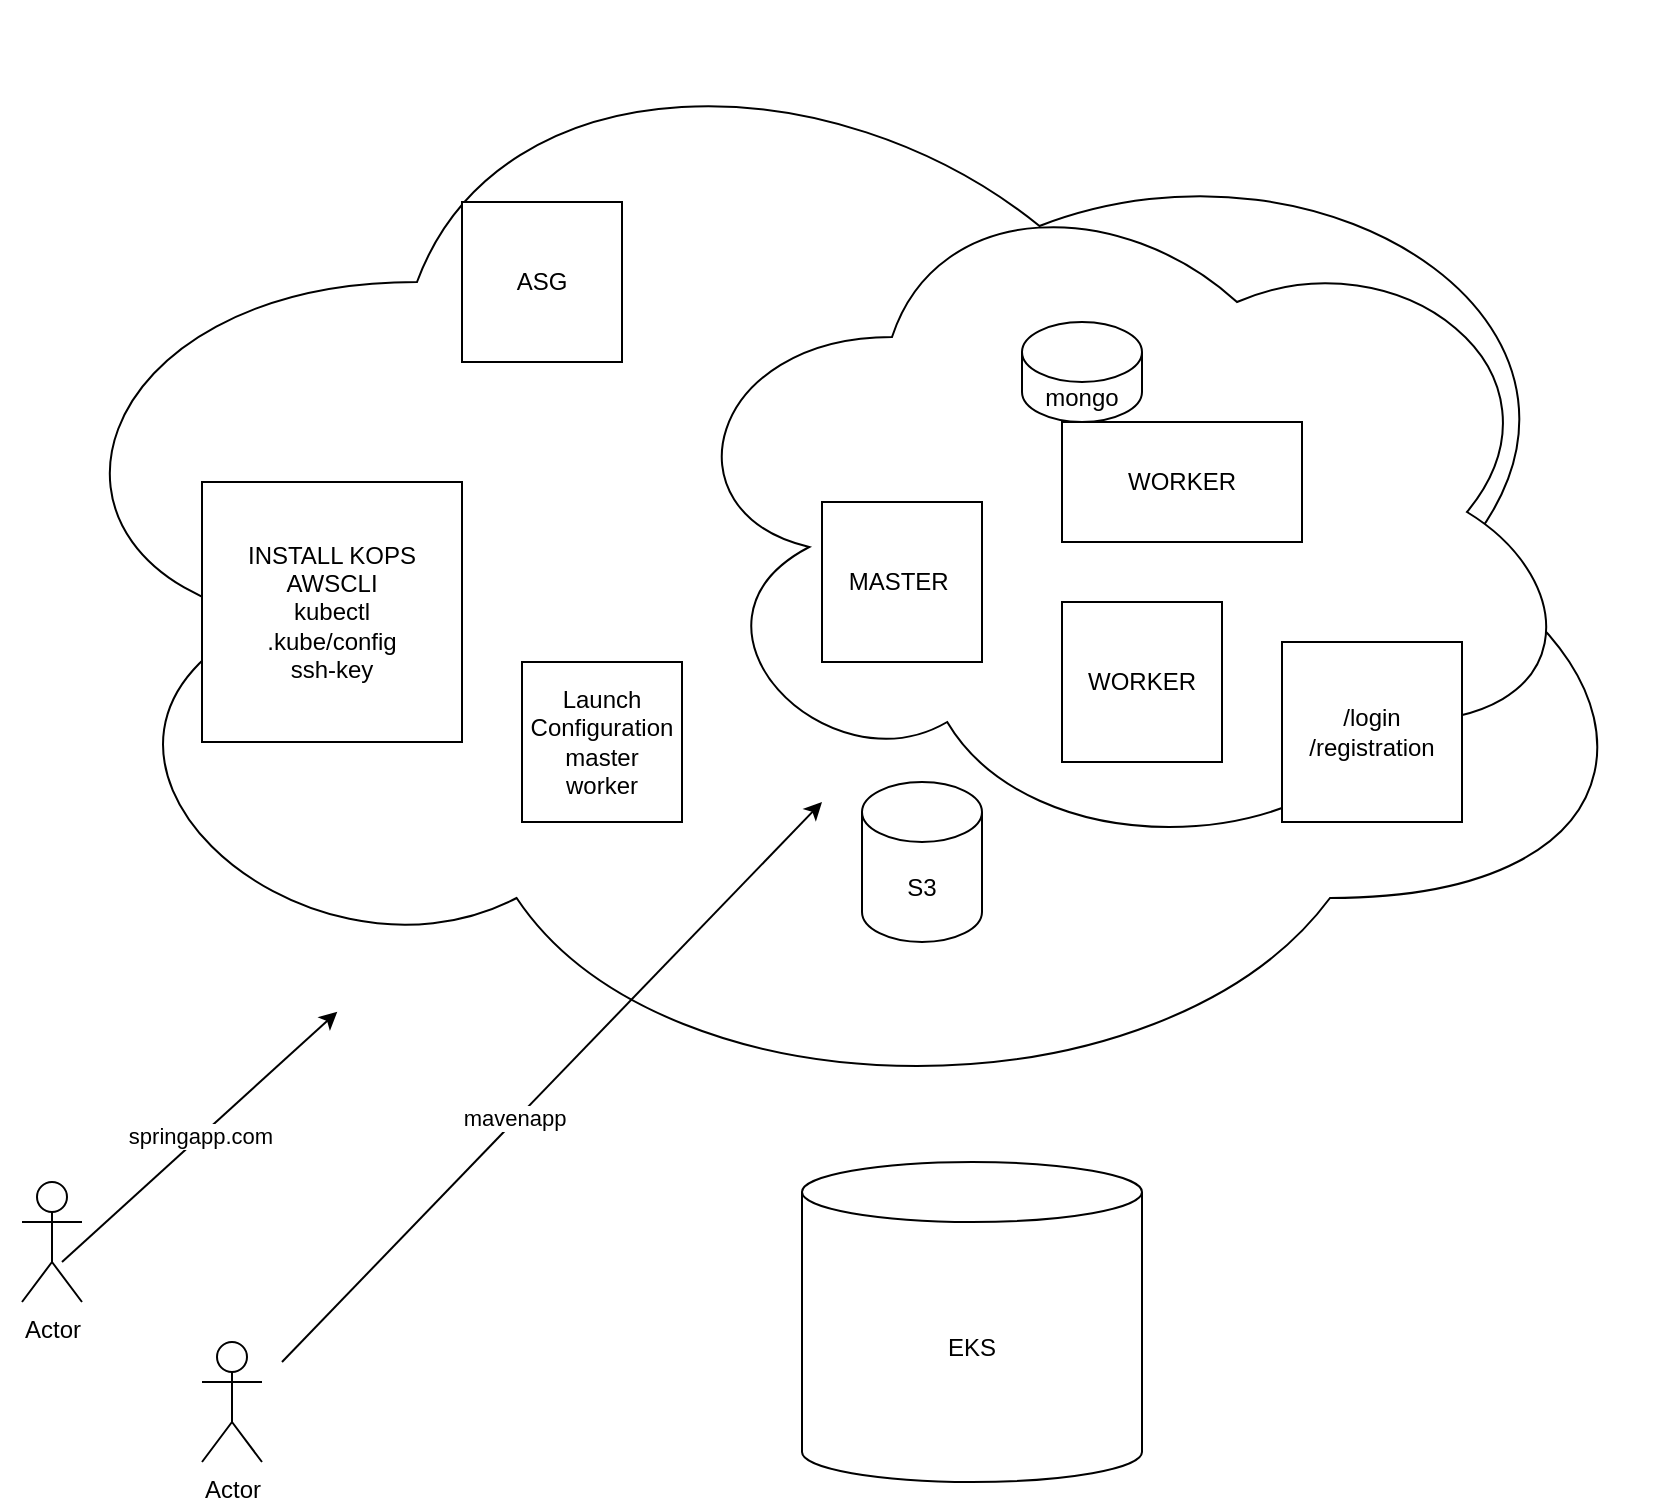 <mxfile version="13.10.4" type="github" pages="8">
  <diagram id="G0b43TNHrudwk34S1h_d" name="Page-1">
    <mxGraphModel dx="2142" dy="966" grid="1" gridSize="10" guides="1" tooltips="1" connect="1" arrows="1" fold="1" page="1" pageScale="1" pageWidth="850" pageHeight="1100" math="0" shadow="0">
      <root>
        <mxCell id="0" />
        <mxCell id="1" parent="0" />
        <mxCell id="XtIQ3_ar5iQPv5mUtwHv-1" value="" style="ellipse;shape=cloud;whiteSpace=wrap;html=1;" parent="1" vertex="1">
          <mxGeometry x="40" y="120" width="830" height="560" as="geometry" />
        </mxCell>
        <mxCell id="XtIQ3_ar5iQPv5mUtwHv-2" value="" style="ellipse;shape=cloud;whiteSpace=wrap;html=1;" parent="1" vertex="1">
          <mxGeometry x="370" y="200" width="460" height="350" as="geometry" />
        </mxCell>
        <mxCell id="XtIQ3_ar5iQPv5mUtwHv-3" value="MASTER&amp;nbsp;" style="whiteSpace=wrap;html=1;aspect=fixed;" parent="1" vertex="1">
          <mxGeometry x="450" y="370" width="80" height="80" as="geometry" />
        </mxCell>
        <mxCell id="XtIQ3_ar5iQPv5mUtwHv-5" value="WORKER" style="whiteSpace=wrap;html=1;aspect=fixed;" parent="1" vertex="1">
          <mxGeometry x="570" y="420" width="80" height="80" as="geometry" />
        </mxCell>
        <mxCell id="XtIQ3_ar5iQPv5mUtwHv-6" value="S3" style="shape=cylinder3;whiteSpace=wrap;html=1;boundedLbl=1;backgroundOutline=1;size=15;" parent="1" vertex="1">
          <mxGeometry x="470" y="510" width="60" height="80" as="geometry" />
        </mxCell>
        <mxCell id="XtIQ3_ar5iQPv5mUtwHv-7" value="INSTALL KOPS&lt;br&gt;AWSCLI&lt;br&gt;kubectl&lt;br&gt;.kube/config&lt;br&gt;ssh-key" style="whiteSpace=wrap;html=1;aspect=fixed;" parent="1" vertex="1">
          <mxGeometry x="140" y="360" width="130" height="130" as="geometry" />
        </mxCell>
        <mxCell id="XtIQ3_ar5iQPv5mUtwHv-8" value="ASG" style="whiteSpace=wrap;html=1;aspect=fixed;" parent="1" vertex="1">
          <mxGeometry x="270" y="220" width="80" height="80" as="geometry" />
        </mxCell>
        <mxCell id="XtIQ3_ar5iQPv5mUtwHv-9" value="Launch Configuration&lt;br&gt;master&lt;br&gt;worker" style="whiteSpace=wrap;html=1;aspect=fixed;" parent="1" vertex="1">
          <mxGeometry x="300" y="450" width="80" height="80" as="geometry" />
        </mxCell>
        <mxCell id="XtIQ3_ar5iQPv5mUtwHv-10" value="Actor" style="shape=umlActor;verticalLabelPosition=bottom;verticalAlign=top;html=1;outlineConnect=0;" parent="1" vertex="1">
          <mxGeometry x="50" y="710" width="30" height="60" as="geometry" />
        </mxCell>
        <mxCell id="XtIQ3_ar5iQPv5mUtwHv-13" value="springapp.com" style="endArrow=classic;html=1;" parent="1" target="XtIQ3_ar5iQPv5mUtwHv-1" edge="1">
          <mxGeometry width="50" height="50" relative="1" as="geometry">
            <mxPoint x="70" y="750" as="sourcePoint" />
            <mxPoint x="120" y="700" as="targetPoint" />
          </mxGeometry>
        </mxCell>
        <mxCell id="XtIQ3_ar5iQPv5mUtwHv-14" value="EKS" style="shape=cylinder3;whiteSpace=wrap;html=1;boundedLbl=1;backgroundOutline=1;size=15;" parent="1" vertex="1">
          <mxGeometry x="440" y="700" width="170" height="160" as="geometry" />
        </mxCell>
        <mxCell id="XtIQ3_ar5iQPv5mUtwHv-15" value="/login&lt;br&gt;/registration&lt;br&gt;" style="whiteSpace=wrap;html=1;aspect=fixed;" parent="1" vertex="1">
          <mxGeometry x="680" y="440" width="90" height="90" as="geometry" />
        </mxCell>
        <mxCell id="XtIQ3_ar5iQPv5mUtwHv-16" value="" style="endArrow=classic;html=1;" parent="1" edge="1">
          <mxGeometry width="50" height="50" relative="1" as="geometry">
            <mxPoint x="180" y="800" as="sourcePoint" />
            <mxPoint x="450" y="520" as="targetPoint" />
          </mxGeometry>
        </mxCell>
        <mxCell id="XtIQ3_ar5iQPv5mUtwHv-17" value="mavenapp" style="edgeLabel;html=1;align=center;verticalAlign=middle;resizable=0;points=[];" parent="XtIQ3_ar5iQPv5mUtwHv-16" vertex="1" connectable="0">
          <mxGeometry x="-0.134" y="1" relative="1" as="geometry">
            <mxPoint as="offset" />
          </mxGeometry>
        </mxCell>
        <mxCell id="XtIQ3_ar5iQPv5mUtwHv-18" value="Actor" style="shape=umlActor;verticalLabelPosition=bottom;verticalAlign=top;html=1;outlineConnect=0;" parent="1" vertex="1">
          <mxGeometry x="140" y="790" width="30" height="60" as="geometry" />
        </mxCell>
        <mxCell id="XtIQ3_ar5iQPv5mUtwHv-19" value="&lt;span&gt;WORKER&lt;/span&gt;" style="rounded=0;whiteSpace=wrap;html=1;" parent="1" vertex="1">
          <mxGeometry x="570" y="330" width="120" height="60" as="geometry" />
        </mxCell>
        <mxCell id="XtIQ3_ar5iQPv5mUtwHv-21" value="mongo" style="shape=cylinder3;whiteSpace=wrap;html=1;boundedLbl=1;backgroundOutline=1;size=15;" parent="1" vertex="1">
          <mxGeometry x="550" y="280" width="60" height="50" as="geometry" />
        </mxCell>
      </root>
    </mxGraphModel>
  </diagram>
  <diagram id="FLfAJn9C0KTlsqEFaz_y" name="Page-2">
    <mxGraphModel dx="2272" dy="745" grid="1" gridSize="10" guides="1" tooltips="1" connect="1" arrows="1" fold="1" page="1" pageScale="1" pageWidth="850" pageHeight="1100" math="0" shadow="0">
      <root>
        <mxCell id="FPqVm43Fh0bOIhAW5Pn_-0" />
        <mxCell id="FPqVm43Fh0bOIhAW5Pn_-1" parent="FPqVm43Fh0bOIhAW5Pn_-0" />
        <mxCell id="FPqVm43Fh0bOIhAW5Pn_-2" value="Node" style="rounded=0;whiteSpace=wrap;html=1;" vertex="1" parent="FPqVm43Fh0bOIhAW5Pn_-1">
          <mxGeometry x="150" y="150" width="550" height="70" as="geometry" />
        </mxCell>
        <mxCell id="FPqVm43Fh0bOIhAW5Pn_-3" value="Node" style="rounded=0;whiteSpace=wrap;html=1;" vertex="1" parent="FPqVm43Fh0bOIhAW5Pn_-1">
          <mxGeometry x="160" y="470" width="550" height="70" as="geometry" />
        </mxCell>
        <mxCell id="FPqVm43Fh0bOIhAW5Pn_-4" value="" style="whiteSpace=wrap;html=1;aspect=fixed;" vertex="1" parent="FPqVm43Fh0bOIhAW5Pn_-1">
          <mxGeometry x="-160" y="350" width="170" height="170" as="geometry" />
        </mxCell>
        <mxCell id="FPqVm43Fh0bOIhAW5Pn_-5" value="APIServer" style="rounded=0;whiteSpace=wrap;html=1;" vertex="1" parent="FPqVm43Fh0bOIhAW5Pn_-1">
          <mxGeometry x="-160" y="290" width="170" height="60" as="geometry" />
        </mxCell>
        <mxCell id="FPqVm43Fh0bOIhAW5Pn_-6" value="&lt;h3&gt;Prometheus ServerPOD&lt;/h3&gt;" style="whiteSpace=wrap;html=1;aspect=fixed;" vertex="1" parent="FPqVm43Fh0bOIhAW5Pn_-1">
          <mxGeometry x="345" y="70" width="80" height="80" as="geometry" />
        </mxCell>
        <mxCell id="FPqVm43Fh0bOIhAW5Pn_-7" value="&lt;h3&gt;kube-State-Metrics&lt;/h3&gt;" style="whiteSpace=wrap;html=1;aspect=fixed;" vertex="1" parent="FPqVm43Fh0bOIhAW5Pn_-1">
          <mxGeometry x="150" y="70" width="80" height="80" as="geometry" />
        </mxCell>
        <mxCell id="FPqVm43Fh0bOIhAW5Pn_-9" value="&lt;h3&gt;Node Expoter&lt;/h3&gt;" style="whiteSpace=wrap;html=1;aspect=fixed;" vertex="1" parent="FPqVm43Fh0bOIhAW5Pn_-1">
          <mxGeometry x="610" y="70" width="80" height="80" as="geometry" />
        </mxCell>
        <mxCell id="FPqVm43Fh0bOIhAW5Pn_-10" value="&lt;h3&gt;Node Expoter&lt;/h3&gt;" style="whiteSpace=wrap;html=1;aspect=fixed;" vertex="1" parent="FPqVm43Fh0bOIhAW5Pn_-1">
          <mxGeometry x="630" y="390" width="80" height="80" as="geometry" />
        </mxCell>
        <mxCell id="FPqVm43Fh0bOIhAW5Pn_-12" style="edgeStyle=orthogonalEdgeStyle;rounded=0;orthogonalLoop=1;jettySize=auto;html=1;exitX=0.25;exitY=0;exitDx=0;exitDy=0;" edge="1" parent="FPqVm43Fh0bOIhAW5Pn_-1" source="FPqVm43Fh0bOIhAW5Pn_-11">
          <mxGeometry relative="1" as="geometry">
            <mxPoint x="190" y="380" as="targetPoint" />
          </mxGeometry>
        </mxCell>
        <mxCell id="FPqVm43Fh0bOIhAW5Pn_-11" value="&lt;h3&gt;alertManager email&amp;nbsp; &amp;nbsp; &amp;nbsp;slack&lt;/h3&gt;&lt;h3&gt;pagerduty&amp;nbsp;&lt;/h3&gt;" style="whiteSpace=wrap;html=1;aspect=fixed;" vertex="1" parent="FPqVm43Fh0bOIhAW5Pn_-1">
          <mxGeometry x="160" y="380" width="90" height="90" as="geometry" />
        </mxCell>
        <mxCell id="FPqVm43Fh0bOIhAW5Pn_-13" value="" style="endArrow=classic;html=1;" edge="1" parent="FPqVm43Fh0bOIhAW5Pn_-1">
          <mxGeometry width="50" height="50" relative="1" as="geometry">
            <mxPoint y="150" as="sourcePoint" />
            <mxPoint x="-30" y="280" as="targetPoint" />
            <Array as="points">
              <mxPoint x="150" y="110" />
              <mxPoint y="150" />
            </Array>
          </mxGeometry>
        </mxCell>
        <mxCell id="FPqVm43Fh0bOIhAW5Pn_-14" value="" style="endArrow=classic;html=1;entryX=0;entryY=0.25;entryDx=0;entryDy=0;" edge="1" parent="FPqVm43Fh0bOIhAW5Pn_-1" target="FPqVm43Fh0bOIhAW5Pn_-6">
          <mxGeometry width="50" height="50" relative="1" as="geometry">
            <mxPoint x="345" y="140" as="sourcePoint" />
            <mxPoint x="395" y="90" as="targetPoint" />
          </mxGeometry>
        </mxCell>
        <mxCell id="FPqVm43Fh0bOIhAW5Pn_-15" value="" style="endArrow=classic;html=1;" edge="1" parent="FPqVm43Fh0bOIhAW5Pn_-1">
          <mxGeometry width="50" height="50" relative="1" as="geometry">
            <mxPoint x="340" y="120" as="sourcePoint" />
            <mxPoint x="230" y="110" as="targetPoint" />
          </mxGeometry>
        </mxCell>
        <mxCell id="FPqVm43Fh0bOIhAW5Pn_-16" value="" style="endArrow=classic;html=1;" edge="1" parent="FPqVm43Fh0bOIhAW5Pn_-1" target="FPqVm43Fh0bOIhAW5Pn_-9">
          <mxGeometry width="50" height="50" relative="1" as="geometry">
            <mxPoint x="425" y="135" as="sourcePoint" />
            <mxPoint x="475" y="85" as="targetPoint" />
          </mxGeometry>
        </mxCell>
      </root>
    </mxGraphModel>
  </diagram>
  <diagram id="XZ7lK_zm68o-h2IP3WOm" name="Page-3">
    <mxGraphModel dx="1038" dy="531" grid="1" gridSize="10" guides="1" tooltips="1" connect="1" arrows="1" fold="1" page="1" pageScale="1" pageWidth="850" pageHeight="1100" math="0" shadow="0">
      <root>
        <mxCell id="iT_CgOK72i7UKE8__DZr-0" />
        <mxCell id="iT_CgOK72i7UKE8__DZr-1" parent="iT_CgOK72i7UKE8__DZr-0" />
        <mxCell id="iT_CgOK72i7UKE8__DZr-2" value="&lt;h1&gt;RHEL SERVER 1&lt;/h1&gt;&lt;h1&gt;&lt;span style=&quot;font-family: &amp;#34;times new roman&amp;#34;&quot;&gt;&lt;font style=&quot;font-size: 14px&quot;&gt;54.87.221.158&lt;/font&gt;&lt;/span&gt;&lt;/h1&gt;" style="whiteSpace=wrap;html=1;aspect=fixed;" vertex="1" parent="iT_CgOK72i7UKE8__DZr-1">
          <mxGeometry x="90" y="240" width="160" height="160" as="geometry" />
        </mxCell>
        <mxCell id="iT_CgOK72i7UKE8__DZr-3" value="&lt;h2&gt;RHEL 8&amp;nbsp;&lt;/h2&gt;&lt;h1&gt;&lt;span style=&quot;font-family: &amp;#34;times new roman&amp;#34;&quot;&gt;&lt;b&gt;&lt;font style=&quot;font-size: 18px&quot;&gt;IP=54.196.160.163&lt;/font&gt;&lt;/b&gt;&lt;/span&gt;&lt;/h1&gt;&lt;h2&gt;&amp;nbsp;SERVER2..&lt;/h2&gt;" style="whiteSpace=wrap;html=1;aspect=fixed;" vertex="1" parent="iT_CgOK72i7UKE8__DZr-1">
          <mxGeometry x="510" y="110" width="160" height="160" as="geometry" />
        </mxCell>
        <mxCell id="iT_CgOK72i7UKE8__DZr-4" value="" style="endArrow=classic;html=1;entryX=0;entryY=0.5;entryDx=0;entryDy=0;" edge="1" parent="iT_CgOK72i7UKE8__DZr-1" target="iT_CgOK72i7UKE8__DZr-3">
          <mxGeometry width="50" height="50" relative="1" as="geometry">
            <mxPoint x="250" y="320" as="sourcePoint" />
            <mxPoint x="300" y="270" as="targetPoint" />
          </mxGeometry>
        </mxCell>
        <mxCell id="iT_CgOK72i7UKE8__DZr-5" value="&lt;h2&gt;ssh + username + serverIP&amp;nbsp;&lt;/h2&gt;" style="text;html=1;align=center;verticalAlign=middle;resizable=0;points=[];autosize=1;" vertex="1" parent="iT_CgOK72i7UKE8__DZr-1">
          <mxGeometry x="295" y="330" width="250" height="50" as="geometry" />
        </mxCell>
        <mxCell id="iT_CgOK72i7UKE8__DZr-7" value="&lt;h2&gt;PASSWORD OR SSHKEYS (.PEM)&amp;nbsp;&amp;nbsp;&lt;/h2&gt;" style="text;html=1;align=center;verticalAlign=middle;resizable=0;points=[];autosize=1;" vertex="1" parent="iT_CgOK72i7UKE8__DZr-1">
          <mxGeometry x="265" y="370" width="310" height="50" as="geometry" />
        </mxCell>
        <mxCell id="iT_CgOK72i7UKE8__DZr-8" value="&lt;h2&gt;ssh&amp;nbsp; Simon@IP&amp;nbsp;&lt;/h2&gt;" style="text;html=1;align=center;verticalAlign=middle;resizable=0;points=[];autosize=1;" vertex="1" parent="iT_CgOK72i7UKE8__DZr-1">
          <mxGeometry x="340" y="420" width="150" height="50" as="geometry" />
        </mxCell>
        <mxCell id="iT_CgOK72i7UKE8__DZr-9" value="&lt;h2&gt;ssh&amp;nbsp; ec2-user@54.196.160.163&lt;/h2&gt;&lt;span style=&quot;font-family: &amp;#34;times new roman&amp;#34; ; font-size: 10px&quot;&gt;54.196.160.163&lt;/span&gt;&lt;h2&gt;&amp;nbsp;&lt;/h2&gt;" style="text;html=1;align=center;verticalAlign=middle;resizable=0;points=[];autosize=1;" vertex="1" parent="iT_CgOK72i7UKE8__DZr-1">
          <mxGeometry x="270" y="460" width="270" height="110" as="geometry" />
        </mxCell>
        <mxCell id="iT_CgOK72i7UKE8__DZr-10" value="" style="endArrow=classic;html=1;" edge="1" parent="iT_CgOK72i7UKE8__DZr-1">
          <mxGeometry width="50" height="50" relative="1" as="geometry">
            <mxPoint x="400" y="520" as="sourcePoint" />
            <mxPoint x="450" y="470" as="targetPoint" />
          </mxGeometry>
        </mxCell>
        <mxCell id="iT_CgOK72i7UKE8__DZr-11" value="" style="endArrow=classic;startArrow=classic;html=1;entryX=0;entryY=0.125;entryDx=0;entryDy=0;entryPerimeter=0;" edge="1" parent="iT_CgOK72i7UKE8__DZr-1" target="iT_CgOK72i7UKE8__DZr-3">
          <mxGeometry width="50" height="50" relative="1" as="geometry">
            <mxPoint x="250" y="260" as="sourcePoint" />
            <mxPoint x="300" y="210" as="targetPoint" />
          </mxGeometry>
        </mxCell>
        <mxCell id="iT_CgOK72i7UKE8__DZr-12" value="&lt;h1&gt;scp&lt;/h1&gt;" style="edgeLabel;html=1;align=center;verticalAlign=middle;resizable=0;points=[];" vertex="1" connectable="0" parent="iT_CgOK72i7UKE8__DZr-11">
          <mxGeometry x="-0.551" y="-4" relative="1" as="geometry">
            <mxPoint y="-1" as="offset" />
          </mxGeometry>
        </mxCell>
      </root>
    </mxGraphModel>
  </diagram>
  <diagram id="DC6WTU7i8CnzOLgKxFuQ" name="Page-4">
    <mxGraphModel dx="1038" dy="531" grid="1" gridSize="10" guides="1" tooltips="1" connect="1" arrows="1" fold="1" page="1" pageScale="1" pageWidth="850" pageHeight="1100" math="0" shadow="0">
      <root>
        <mxCell id="Eew5Sz8zIGccaaO--Wnb-0" />
        <mxCell id="Eew5Sz8zIGccaaO--Wnb-1" parent="Eew5Sz8zIGccaaO--Wnb-0" />
        <mxCell id="Eew5Sz8zIGccaaO--Wnb-2" value="" style="shape=cylinder3;whiteSpace=wrap;html=1;boundedLbl=1;backgroundOutline=1;size=15;" vertex="1" parent="Eew5Sz8zIGccaaO--Wnb-1">
          <mxGeometry x="40" y="100" width="170" height="200" as="geometry" />
        </mxCell>
        <mxCell id="Eew5Sz8zIGccaaO--Wnb-3" value="" style="ellipse;shape=cloud;whiteSpace=wrap;html=1;" vertex="1" parent="Eew5Sz8zIGccaaO--Wnb-1">
          <mxGeometry x="260" y="40" width="1040" height="670" as="geometry" />
        </mxCell>
        <mxCell id="Eew5Sz8zIGccaaO--Wnb-8" style="edgeStyle=orthogonalEdgeStyle;rounded=0;orthogonalLoop=1;jettySize=auto;html=1;exitX=0.25;exitY=0.25;exitDx=0;exitDy=0;exitPerimeter=0;" edge="1" parent="Eew5Sz8zIGccaaO--Wnb-1" source="Eew5Sz8zIGccaaO--Wnb-4" target="Eew5Sz8zIGccaaO--Wnb-3">
          <mxGeometry relative="1" as="geometry" />
        </mxCell>
        <mxCell id="Eew5Sz8zIGccaaO--Wnb-5" value="" style="shape=cylinder3;whiteSpace=wrap;html=1;boundedLbl=1;backgroundOutline=1;size=15;" vertex="1" parent="Eew5Sz8zIGccaaO--Wnb-1">
          <mxGeometry x="650" y="250" width="60" height="80" as="geometry" />
        </mxCell>
        <mxCell id="Eew5Sz8zIGccaaO--Wnb-6" value="" style="shape=cylinder3;whiteSpace=wrap;html=1;boundedLbl=1;backgroundOutline=1;size=15;" vertex="1" parent="Eew5Sz8zIGccaaO--Wnb-1">
          <mxGeometry x="990" y="210" width="60" height="80" as="geometry" />
        </mxCell>
        <mxCell id="Eew5Sz8zIGccaaO--Wnb-7" value="" style="shape=cylinder3;whiteSpace=wrap;html=1;boundedLbl=1;backgroundOutline=1;size=15;" vertex="1" parent="Eew5Sz8zIGccaaO--Wnb-1">
          <mxGeometry x="450" y="220" width="60" height="80" as="geometry" />
        </mxCell>
        <mxCell id="Eew5Sz8zIGccaaO--Wnb-9" value="" style="endArrow=classic;startArrow=classic;html=1;" edge="1" parent="Eew5Sz8zIGccaaO--Wnb-1" source="Eew5Sz8zIGccaaO--Wnb-4">
          <mxGeometry width="50" height="50" relative="1" as="geometry">
            <mxPoint x="590" y="400" as="sourcePoint" />
            <mxPoint x="640" y="350" as="targetPoint" />
          </mxGeometry>
        </mxCell>
        <mxCell id="Eew5Sz8zIGccaaO--Wnb-10" value="" style="endArrow=classic;startArrow=classic;html=1;" edge="1" parent="Eew5Sz8zIGccaaO--Wnb-1" target="Eew5Sz8zIGccaaO--Wnb-4">
          <mxGeometry width="50" height="50" relative="1" as="geometry">
            <mxPoint x="590" y="390" as="sourcePoint" />
            <mxPoint x="640" y="340" as="targetPoint" />
          </mxGeometry>
        </mxCell>
        <mxCell id="Eew5Sz8zIGccaaO--Wnb-13" value="Actor" style="shape=umlActor;verticalLabelPosition=bottom;verticalAlign=top;html=1;outlineConnect=0;" vertex="1" parent="Eew5Sz8zIGccaaO--Wnb-1">
          <mxGeometry x="1220" y="580" width="30" height="60" as="geometry" />
        </mxCell>
        <mxCell id="Eew5Sz8zIGccaaO--Wnb-14" value="" style="shape=internalStorage;whiteSpace=wrap;html=1;backgroundOutline=1;" vertex="1" parent="Eew5Sz8zIGccaaO--Wnb-1">
          <mxGeometry x="860" y="410" width="80" height="80" as="geometry" />
        </mxCell>
        <mxCell id="Eew5Sz8zIGccaaO--Wnb-15" value="" style="shape=internalStorage;whiteSpace=wrap;html=1;backgroundOutline=1;" vertex="1" parent="Eew5Sz8zIGccaaO--Wnb-1">
          <mxGeometry x="840" y="250" width="80" height="80" as="geometry" />
        </mxCell>
        <mxCell id="Eew5Sz8zIGccaaO--Wnb-16" value="" style="rounded=0;whiteSpace=wrap;html=1;" vertex="1" parent="Eew5Sz8zIGccaaO--Wnb-1">
          <mxGeometry x="1010" y="310" width="120" height="60" as="geometry" />
        </mxCell>
        <mxCell id="Eew5Sz8zIGccaaO--Wnb-4" value="" style="ellipse;shape=cloud;whiteSpace=wrap;html=1;" vertex="1" parent="Eew5Sz8zIGccaaO--Wnb-1">
          <mxGeometry x="520" y="180" width="700" height="440" as="geometry" />
        </mxCell>
        <mxCell id="Eew5Sz8zIGccaaO--Wnb-17" value="" style="endArrow=classic;startArrow=classic;html=1;" edge="1" parent="Eew5Sz8zIGccaaO--Wnb-1" source="Eew5Sz8zIGccaaO--Wnb-3" target="Eew5Sz8zIGccaaO--Wnb-4">
          <mxGeometry width="50" height="50" relative="1" as="geometry">
            <mxPoint x="278.894" y="285.517" as="sourcePoint" />
            <mxPoint x="640" y="350" as="targetPoint" />
          </mxGeometry>
        </mxCell>
      </root>
    </mxGraphModel>
  </diagram>
  <diagram id="BCDf6UcZKEE5yJ2LfCu0" name="Page-5">
    <mxGraphModel dx="2272" dy="1845" grid="1" gridSize="10" guides="1" tooltips="1" connect="1" arrows="1" fold="1" page="1" pageScale="1" pageWidth="850" pageHeight="1100" math="0" shadow="0">
      <root>
        <mxCell id="mX0pUgJSCo-GgDC4KR7A-0" />
        <mxCell id="mX0pUgJSCo-GgDC4KR7A-1" parent="mX0pUgJSCo-GgDC4KR7A-0" />
        <mxCell id="mX0pUgJSCo-GgDC4KR7A-2" value="" style="ellipse;shape=cloud;whiteSpace=wrap;html=1;" vertex="1" parent="mX0pUgJSCo-GgDC4KR7A-1">
          <mxGeometry x="30" y="-10" width="760" height="520" as="geometry" />
        </mxCell>
        <mxCell id="mX0pUgJSCo-GgDC4KR7A-3" value="&lt;h1&gt;EC2&lt;/h1&gt;&lt;div&gt;&lt;b&gt;&lt;font style=&quot;font-size: 14px&quot;&gt;.ssh/authorized_keys&lt;/font&gt;&lt;/b&gt;&lt;/div&gt;&lt;div&gt;&lt;b&gt;&lt;font style=&quot;font-size: 14px&quot;&gt;&lt;br&gt;&lt;/font&gt;&lt;/b&gt;&lt;/div&gt;&lt;div&gt;&lt;b&gt;&lt;font style=&quot;font-size: 14px&quot;&gt;&lt;br&gt;&lt;/font&gt;&lt;/b&gt;&lt;/div&gt;&lt;div&gt;&lt;b&gt;&lt;font style=&quot;font-size: 14px&quot;&gt;&lt;br&gt;&lt;/font&gt;&lt;/b&gt;&lt;/div&gt;&lt;div&gt;&lt;b&gt;&lt;font style=&quot;font-size: 14px&quot;&gt;&amp;nbsp;&lt;/font&gt;&lt;/b&gt;&lt;/div&gt;" style="whiteSpace=wrap;html=1;aspect=fixed;" vertex="1" parent="mX0pUgJSCo-GgDC4KR7A-1">
          <mxGeometry x="470" y="150" width="160" height="160" as="geometry" />
        </mxCell>
        <mxCell id="mX0pUgJSCo-GgDC4KR7A-4" value="&lt;h3&gt;SG&lt;br&gt;0.0.0.0/0&lt;br&gt;10.10.10.0/16&lt;/h3&gt;&lt;h2&gt;22&lt;/h2&gt;" style="rounded=0;whiteSpace=wrap;html=1;" vertex="1" parent="mX0pUgJSCo-GgDC4KR7A-1">
          <mxGeometry x="370" y="150" width="100" height="160" as="geometry" />
        </mxCell>
        <mxCell id="mX0pUgJSCo-GgDC4KR7A-7" value="" style="edgeStyle=orthogonalEdgeStyle;rounded=0;orthogonalLoop=1;jettySize=auto;html=1;" edge="1" parent="mX0pUgJSCo-GgDC4KR7A-1" source="mX0pUgJSCo-GgDC4KR7A-5" target="mX0pUgJSCo-GgDC4KR7A-6">
          <mxGeometry relative="1" as="geometry" />
        </mxCell>
        <mxCell id="mX0pUgJSCo-GgDC4KR7A-5" value="&lt;h3&gt;&lt;font face=&quot;Comic Sans MS&quot;&gt;INBOUND&lt;/font&gt;&lt;/h3&gt;&lt;h2&gt;&lt;font face=&quot;Lucida Console&quot;&gt;OUTBOUND&lt;/font&gt;&lt;/h2&gt;" style="text;html=1;align=center;verticalAlign=middle;resizable=0;points=[];autosize=1;" vertex="1" parent="mX0pUgJSCo-GgDC4KR7A-1">
          <mxGeometry x="220" y="-30" width="110" height="80" as="geometry" />
        </mxCell>
        <mxCell id="mX0pUgJSCo-GgDC4KR7A-6" value="&lt;h3&gt;&lt;font face=&quot;Comic Sans MS&quot;&gt;INBOUND&lt;/font&gt;&lt;/h3&gt;&lt;h2&gt;&lt;font face=&quot;Lucida Console&quot;&gt;OUTBOUND&lt;/font&gt;&lt;/h2&gt;" style="text;html=1;align=center;verticalAlign=middle;resizable=0;points=[];autosize=1;" vertex="1" parent="mX0pUgJSCo-GgDC4KR7A-1">
          <mxGeometry x="410" y="-30" width="110" height="80" as="geometry" />
        </mxCell>
        <mxCell id="mX0pUgJSCo-GgDC4KR7A-11" value="" style="endArrow=classic;html=1;" edge="1" parent="mX0pUgJSCo-GgDC4KR7A-1">
          <mxGeometry width="50" height="50" relative="1" as="geometry">
            <mxPoint x="-60" y="380" as="sourcePoint" />
            <mxPoint x="375.039" y="307.11" as="targetPoint" />
          </mxGeometry>
        </mxCell>
        <mxCell id="mX0pUgJSCo-GgDC4KR7A-14" value="&lt;h2&gt;ssh&lt;/h2&gt;" style="edgeLabel;html=1;align=center;verticalAlign=middle;resizable=0;points=[];" vertex="1" connectable="0" parent="mX0pUgJSCo-GgDC4KR7A-11">
          <mxGeometry x="-0.481" relative="1" as="geometry">
            <mxPoint as="offset" />
          </mxGeometry>
        </mxCell>
        <mxCell id="mX0pUgJSCo-GgDC4KR7A-10" value="Actor" style="shape=umlActor;verticalLabelPosition=bottom;verticalAlign=top;html=1;outlineConnect=0;" vertex="1" parent="mX0pUgJSCo-GgDC4KR7A-1">
          <mxGeometry x="-100" y="350" width="30" height="60" as="geometry" />
        </mxCell>
        <mxCell id="mX0pUgJSCo-GgDC4KR7A-12" value="" style="endArrow=classic;html=1;" edge="1" parent="mX0pUgJSCo-GgDC4KR7A-1" target="mX0pUgJSCo-GgDC4KR7A-10">
          <mxGeometry width="50" height="50" relative="1" as="geometry">
            <mxPoint x="-240" y="410" as="sourcePoint" />
            <mxPoint x="270.039" y="322.11" as="targetPoint" />
          </mxGeometry>
        </mxCell>
        <mxCell id="mX0pUgJSCo-GgDC4KR7A-15" value="Text" style="text;html=1;align=center;verticalAlign=middle;resizable=0;points=[];autosize=1;" vertex="1" parent="mX0pUgJSCo-GgDC4KR7A-1">
          <mxGeometry x="-30" y="380" width="40" height="20" as="geometry" />
        </mxCell>
      </root>
    </mxGraphModel>
  </diagram>
  <diagram id="lj7ZfW9AliorHn5ZPNwv" name="Page-6">
    <mxGraphModel dx="2992" dy="2137" grid="1" gridSize="10" guides="1" tooltips="1" connect="1" arrows="1" fold="1" page="1" pageScale="1" pageWidth="850" pageHeight="1100" math="0" shadow="0">
      <root>
        <mxCell id="xLtjS8_ypO3BI9_I1uH4-0" />
        <mxCell id="xLtjS8_ypO3BI9_I1uH4-1" parent="xLtjS8_ypO3BI9_I1uH4-0" />
        <mxCell id="xLtjS8_ypO3BI9_I1uH4-3" value="" style="ellipse;shape=cloud;whiteSpace=wrap;html=1;" parent="xLtjS8_ypO3BI9_I1uH4-1" vertex="1">
          <mxGeometry x="360" y="-720" width="900" height="620" as="geometry" />
        </mxCell>
        <mxCell id="xLtjS8_ypO3BI9_I1uH4-4" value="" style="outlineConnect=0;dashed=0;verticalLabelPosition=bottom;verticalAlign=top;align=center;html=1;shape=mxgraph.aws3.ec2;fillColor=#F58534;gradientColor=none;" parent="xLtjS8_ypO3BI9_I1uH4-1" vertex="1">
          <mxGeometry x="520" y="-430" width="410" height="210" as="geometry" />
        </mxCell>
        <mxCell id="xLtjS8_ypO3BI9_I1uH4-5" value="" style="whiteSpace=wrap;html=1;aspect=fixed;" parent="xLtjS8_ypO3BI9_I1uH4-1" vertex="1">
          <mxGeometry x="-20" y="-380" width="310" height="310" as="geometry" />
        </mxCell>
        <mxCell id="xLtjS8_ypO3BI9_I1uH4-6" value="Actor" style="shape=umlActor;verticalLabelPosition=bottom;verticalAlign=top;html=1;outlineConnect=0;" parent="xLtjS8_ypO3BI9_I1uH4-1" vertex="1">
          <mxGeometry x="-20" y="-160" width="60" height="70" as="geometry" />
        </mxCell>
        <mxCell id="xLtjS8_ypO3BI9_I1uH4-7" value="&lt;h1&gt;ssh client&lt;/h1&gt;&lt;h2&gt;Git bash&lt;/h2&gt;&lt;h2&gt;putty&lt;/h2&gt;" style="shape=trapezoid;perimeter=trapezoidPerimeter;whiteSpace=wrap;html=1;fixedSize=1;" parent="xLtjS8_ypO3BI9_I1uH4-1" vertex="1">
          <mxGeometry x="30" y="-340" width="230" height="190" as="geometry" />
        </mxCell>
        <mxCell id="xLtjS8_ypO3BI9_I1uH4-8" value="RHEL" style="shape=parallelogram;perimeter=parallelogramPerimeter;whiteSpace=wrap;html=1;fixedSize=1;" parent="xLtjS8_ypO3BI9_I1uH4-1" vertex="1">
          <mxGeometry x="560" y="-460" width="120" height="60" as="geometry" />
        </mxCell>
        <mxCell id="xLtjS8_ypO3BI9_I1uH4-9" value="" style="endArrow=classic;startArrow=classic;html=1;" parent="xLtjS8_ypO3BI9_I1uH4-1" edge="1">
          <mxGeometry width="50" height="50" relative="1" as="geometry">
            <mxPoint x="245.025" y="-235.264" as="sourcePoint" />
            <mxPoint x="600" y="-403" as="targetPoint" />
          </mxGeometry>
        </mxCell>
        <mxCell id="xLtjS8_ypO3BI9_I1uH4-10" value="ssh" style="edgeLabel;html=1;align=center;verticalAlign=middle;resizable=0;points=[];" parent="xLtjS8_ypO3BI9_I1uH4-9" vertex="1" connectable="0">
          <mxGeometry x="-0.299" y="1" relative="1" as="geometry">
            <mxPoint as="offset" />
          </mxGeometry>
        </mxCell>
        <mxCell id="xLtjS8_ypO3BI9_I1uH4-11" value="Text" style="edgeLabel;html=1;align=center;verticalAlign=middle;resizable=0;points=[];" parent="xLtjS8_ypO3BI9_I1uH4-9" vertex="1" connectable="0">
          <mxGeometry x="-0.345" y="3" relative="1" as="geometry">
            <mxPoint x="-30.38" y="-66.91" as="offset" />
          </mxGeometry>
        </mxCell>
        <mxCell id="xLtjS8_ypO3BI9_I1uH4-12" value="&lt;h2&gt;username&lt;/h2&gt;&lt;h2&gt;password&lt;br&gt;private key&lt;/h2&gt;" style="text;html=1;align=center;verticalAlign=middle;resizable=0;points=[];autosize=1;" parent="xLtjS8_ypO3BI9_I1uH4-1" vertex="1">
          <mxGeometry x="315" y="-280" width="110" height="90" as="geometry" />
        </mxCell>
      </root>
    </mxGraphModel>
  </diagram>
  <diagram id="6KMJLMJ4RdyNSR3Bo9mr" name="Page-7">
    <mxGraphModel dx="2992" dy="966" grid="1" gridSize="10" guides="1" tooltips="1" connect="1" arrows="1" fold="1" page="1" pageScale="1" pageWidth="850" pageHeight="1100" math="0" shadow="0">
      <root>
        <mxCell id="sckTVz36QhAw2-Sv4eaM-0" />
        <mxCell id="sckTVz36QhAw2-Sv4eaM-1" parent="sckTVz36QhAw2-Sv4eaM-0" />
        <mxCell id="pz4SjmZfSF81yvyBKcQ6-0" value="&lt;h1&gt;Hypervisors&lt;/h1&gt;&lt;div&gt;&lt;font style=&quot;font-size: 14px&quot;&gt;VM -WARE,&amp;nbsp;&lt;/font&gt;&lt;/div&gt;&lt;div&gt;&lt;font size=&quot;3&quot;&gt;VIRTUAL BOX,&amp;nbsp;&lt;/font&gt;&lt;/div&gt;&lt;div&gt;&lt;font size=&quot;3&quot;&gt;Citrix Xen&lt;/font&gt;&lt;/div&gt;" style="rounded=0;whiteSpace=wrap;html=1;" vertex="1" parent="sckTVz36QhAw2-Sv4eaM-1">
          <mxGeometry x="-20" y="320" width="490" height="110" as="geometry" />
        </mxCell>
        <mxCell id="pz4SjmZfSF81yvyBKcQ6-1" value="&lt;h1&gt;Softwares + App code&lt;/h1&gt;&lt;h1&gt;*.war&lt;br&gt;*.ear&lt;/h1&gt;&lt;div&gt;&lt;br&gt;&lt;/div&gt;" style="rounded=0;whiteSpace=wrap;html=1;" vertex="1" parent="sckTVz36QhAw2-Sv4eaM-1">
          <mxGeometry x="-590" y="320" width="490" height="120" as="geometry" />
        </mxCell>
        <mxCell id="pz4SjmZfSF81yvyBKcQ6-2" value="&lt;h1&gt;Host Operating System&lt;/h1&gt;HOS" style="rounded=0;whiteSpace=wrap;html=1;" vertex="1" parent="sckTVz36QhAw2-Sv4eaM-1">
          <mxGeometry x="570" y="330" width="490" height="110" as="geometry" />
        </mxCell>
        <mxCell id="pz4SjmZfSF81yvyBKcQ6-3" value="&lt;h1&gt;OS&lt;/h1&gt;" style="rounded=0;whiteSpace=wrap;html=1;" vertex="1" parent="sckTVz36QhAw2-Sv4eaM-1">
          <mxGeometry x="-590" y="440" width="490" height="110" as="geometry" />
        </mxCell>
        <mxCell id="pz4SjmZfSF81yvyBKcQ6-4" value="&lt;h1&gt;Operating System&lt;/h1&gt;" style="rounded=0;whiteSpace=wrap;html=1;" vertex="1" parent="sckTVz36QhAw2-Sv4eaM-1">
          <mxGeometry x="-20" y="430" width="490" height="110" as="geometry" />
        </mxCell>
        <mxCell id="pz4SjmZfSF81yvyBKcQ6-5" value="&lt;h1&gt;VM/PS&amp;nbsp;&amp;nbsp;&lt;/h1&gt;&lt;div&gt;&lt;br&gt;&lt;/div&gt;" style="rounded=0;whiteSpace=wrap;html=1;" vertex="1" parent="sckTVz36QhAw2-Sv4eaM-1">
          <mxGeometry x="570" y="440" width="490" height="110" as="geometry" />
        </mxCell>
        <mxCell id="pz4SjmZfSF81yvyBKcQ6-6" value="&lt;h1&gt;infrastructure -&amp;nbsp;&lt;/h1&gt;&lt;h1&gt;RAM 16GB, 8CORE CPU, 2400GB HD&lt;/h1&gt;" style="rounded=0;whiteSpace=wrap;html=1;" vertex="1" parent="sckTVz36QhAw2-Sv4eaM-1">
          <mxGeometry x="-590" y="550" width="490" height="110" as="geometry" />
        </mxCell>
        <mxCell id="pz4SjmZfSF81yvyBKcQ6-7" value="&lt;h1&gt;&lt;font style=&quot;font-size: 36px&quot;&gt;&lt;span style=&quot;font-weight: normal&quot;&gt;infrastructure&lt;/span&gt;&lt;span style=&quot;font-weight: normal&quot;&gt;&amp;nbsp;&lt;/span&gt;&lt;/font&gt;-&amp;nbsp;&lt;/h1&gt;&lt;h1&gt;RAM 16GB, 8CORE CPU, 2400GB HD&lt;/h1&gt;" style="rounded=0;whiteSpace=wrap;html=1;" vertex="1" parent="sckTVz36QhAw2-Sv4eaM-1">
          <mxGeometry x="-20" y="540" width="490" height="110" as="geometry" />
        </mxCell>
        <mxCell id="pz4SjmZfSF81yvyBKcQ6-8" value="&lt;h1&gt;&lt;span style=&quot;font-size: 36px ; font-weight: normal&quot;&gt;infrastructure -&amp;nbsp;&lt;/span&gt;&lt;span style=&quot;font-size: 36px ; font-weight: normal&quot;&gt;&amp;nbsp;&lt;/span&gt;&amp;nbsp;&lt;/h1&gt;&lt;h1&gt;RAM 16GB, 8CORE CPU, 2400GB HD&lt;/h1&gt;" style="rounded=0;whiteSpace=wrap;html=1;" vertex="1" parent="sckTVz36QhAw2-Sv4eaM-1">
          <mxGeometry x="570" y="550" width="490" height="110" as="geometry" />
        </mxCell>
        <mxCell id="pz4SjmZfSF81yvyBKcQ6-9" value="&lt;h1&gt;Container Runtime Engine&lt;/h1&gt;&lt;h1&gt;Containerisation Software&lt;/h1&gt;&lt;h1&gt;&lt;/h1&gt;" style="rounded=0;whiteSpace=wrap;html=1;" vertex="1" parent="sckTVz36QhAw2-Sv4eaM-1">
          <mxGeometry x="570" y="220" width="490" height="110" as="geometry" />
        </mxCell>
        <mxCell id="pz4SjmZfSF81yvyBKcQ6-10" value="&lt;h2&gt;RedHat OS&amp;nbsp; &amp;nbsp; &amp;nbsp; &amp;nbsp; 4G RAM 2VCPU&lt;/h2&gt;" style="rounded=0;whiteSpace=wrap;html=1;" vertex="1" parent="sckTVz36QhAw2-Sv4eaM-1">
          <mxGeometry x="-20" y="240" width="160" height="80" as="geometry" />
        </mxCell>
        <mxCell id="pz4SjmZfSF81yvyBKcQ6-14" value="&lt;h2&gt;UBUNTU OS&amp;nbsp; &amp;nbsp; &amp;nbsp; &amp;nbsp; 4G RAM, 2VCPU&lt;/h2&gt;" style="rounded=0;whiteSpace=wrap;html=1;" vertex="1" parent="sckTVz36QhAw2-Sv4eaM-1">
          <mxGeometry x="160" y="235" width="160" height="85" as="geometry" />
        </mxCell>
        <mxCell id="pz4SjmZfSF81yvyBKcQ6-15" value="&lt;h2&gt;Windows OS&amp;nbsp; &amp;nbsp; &amp;nbsp; &amp;nbsp; 8G RAM, 2VCPU&lt;/h2&gt;" style="rounded=0;whiteSpace=wrap;html=1;" vertex="1" parent="sckTVz36QhAw2-Sv4eaM-1">
          <mxGeometry x="340" y="235" width="130" height="85" as="geometry" />
        </mxCell>
        <mxCell id="pz4SjmZfSF81yvyBKcQ6-17" value="&lt;h1&gt;Virtualisation Technology&amp;nbsp;&lt;/h1&gt;" style="text;html=1;align=center;verticalAlign=middle;resizable=0;points=[];autosize=1;" vertex="1" parent="sckTVz36QhAw2-Sv4eaM-1">
          <mxGeometry x="30" y="670" width="310" height="50" as="geometry" />
        </mxCell>
        <mxCell id="pz4SjmZfSF81yvyBKcQ6-18" value="&lt;h1&gt;Containerisation Technology&lt;/h1&gt;" style="text;html=1;align=center;verticalAlign=middle;resizable=0;points=[];autosize=1;" vertex="1" parent="sckTVz36QhAw2-Sv4eaM-1">
          <mxGeometry x="640" y="670" width="340" height="50" as="geometry" />
        </mxCell>
        <mxCell id="pz4SjmZfSF81yvyBKcQ6-19" value="&lt;h1&gt;Hardware level Virtualisation&amp;nbsp;&lt;/h1&gt;" style="text;html=1;align=center;verticalAlign=middle;resizable=0;points=[];autosize=1;" vertex="1" parent="sckTVz36QhAw2-Sv4eaM-1">
          <mxGeometry x="10" y="710" width="350" height="50" as="geometry" />
        </mxCell>
        <mxCell id="pz4SjmZfSF81yvyBKcQ6-20" value="&lt;h1&gt;OS level Virtualisation&amp;nbsp;&lt;/h1&gt;" style="text;html=1;align=center;verticalAlign=middle;resizable=0;points=[];autosize=1;" vertex="1" parent="sckTVz36QhAw2-Sv4eaM-1">
          <mxGeometry x="670" y="710" width="280" height="50" as="geometry" />
        </mxCell>
      </root>
    </mxGraphModel>
  </diagram>
  <diagram id="twdRUF-w56nBjC4gFbcX" name="Page-8">
    <mxGraphModel dx="2992" dy="966" grid="1" gridSize="10" guides="1" tooltips="1" connect="1" arrows="1" fold="1" page="1" pageScale="1" pageWidth="850" pageHeight="1100" math="0" shadow="0">
      <root>
        <mxCell id="GKufmPchLzXrxLaPojz0-0" />
        <mxCell id="GKufmPchLzXrxLaPojz0-1" parent="GKufmPchLzXrxLaPojz0-0" />
        <mxCell id="GKufmPchLzXrxLaPojz0-2" value="&lt;h1&gt;ELB&lt;/h1&gt;" style="whiteSpace=wrap;html=1;aspect=fixed;" vertex="1" parent="GKufmPchLzXrxLaPojz0-1">
          <mxGeometry x="-10" y="410" width="80" height="80" as="geometry" />
        </mxCell>
        <mxCell id="GKufmPchLzXrxLaPojz0-3" value="Actor" style="shape=umlActor;verticalLabelPosition=bottom;verticalAlign=top;html=1;outlineConnect=0;" vertex="1" parent="GKufmPchLzXrxLaPojz0-1">
          <mxGeometry x="-350" y="470" width="30" height="60" as="geometry" />
        </mxCell>
        <mxCell id="GKufmPchLzXrxLaPojz0-4" value="" style="endArrow=classic;html=1;" edge="1" parent="GKufmPchLzXrxLaPojz0-1">
          <mxGeometry width="50" height="50" relative="1" as="geometry">
            <mxPoint x="-320" y="450" as="sourcePoint" />
            <mxPoint y="450" as="targetPoint" />
            <Array as="points">
              <mxPoint x="-220" y="420" />
            </Array>
          </mxGeometry>
        </mxCell>
        <mxCell id="GKufmPchLzXrxLaPojz0-22" value="&lt;h1&gt;ROUTE53&lt;/h1&gt;" style="edgeLabel;html=1;align=center;verticalAlign=middle;resizable=0;points=[];" vertex="1" connectable="0" parent="GKufmPchLzXrxLaPojz0-4">
          <mxGeometry x="-0.015" y="-1" relative="1" as="geometry">
            <mxPoint as="offset" />
          </mxGeometry>
        </mxCell>
        <mxCell id="GKufmPchLzXrxLaPojz0-5" value="&lt;h1&gt;app.com&lt;/h1&gt;" style="text;html=1;align=center;verticalAlign=middle;resizable=0;points=[];autosize=1;" vertex="1" parent="GKufmPchLzXrxLaPojz0-1">
          <mxGeometry x="-240" y="480" width="110" height="50" as="geometry" />
        </mxCell>
        <mxCell id="GKufmPchLzXrxLaPojz0-6" value="" style="endArrow=classic;html=1;" edge="1" parent="GKufmPchLzXrxLaPojz0-1">
          <mxGeometry width="50" height="50" relative="1" as="geometry">
            <mxPoint x="-200" y="460" as="sourcePoint" />
            <mxPoint x="-190" y="230" as="targetPoint" />
          </mxGeometry>
        </mxCell>
        <mxCell id="GKufmPchLzXrxLaPojz0-7" value="ROUTE53" style="text;html=1;align=center;verticalAlign=middle;resizable=0;points=[];autosize=1;" vertex="1" parent="GKufmPchLzXrxLaPojz0-1">
          <mxGeometry x="-220" y="190" width="70" height="20" as="geometry" />
        </mxCell>
        <mxCell id="GKufmPchLzXrxLaPojz0-8" value="" style="endArrow=classic;html=1;" edge="1" parent="GKufmPchLzXrxLaPojz0-1">
          <mxGeometry width="50" height="50" relative="1" as="geometry">
            <mxPoint x="-180" y="220" as="sourcePoint" />
            <mxPoint x="20" y="390" as="targetPoint" />
          </mxGeometry>
        </mxCell>
        <mxCell id="GKufmPchLzXrxLaPojz0-11" value="" style="whiteSpace=wrap;html=1;aspect=fixed;" vertex="1" parent="GKufmPchLzXrxLaPojz0-1">
          <mxGeometry x="310" y="190" width="450" height="450" as="geometry" />
        </mxCell>
        <mxCell id="GKufmPchLzXrxLaPojz0-12" value="node1" style="rounded=0;whiteSpace=wrap;html=1;" vertex="1" parent="GKufmPchLzXrxLaPojz0-1">
          <mxGeometry x="480" y="340" width="140" height="50" as="geometry" />
        </mxCell>
        <mxCell id="GKufmPchLzXrxLaPojz0-13" value="node2" style="rounded=1;whiteSpace=wrap;html=1;" vertex="1" parent="GKufmPchLzXrxLaPojz0-1">
          <mxGeometry x="480" y="450" width="180" height="60" as="geometry" />
        </mxCell>
        <mxCell id="GKufmPchLzXrxLaPojz0-14" value="app" style="shape=cube;whiteSpace=wrap;html=1;boundedLbl=1;backgroundOutline=1;darkOpacity=0.05;darkOpacity2=0.1;" vertex="1" parent="GKufmPchLzXrxLaPojz0-1">
          <mxGeometry x="480" y="410" width="60" height="40" as="geometry" />
        </mxCell>
        <mxCell id="GKufmPchLzXrxLaPojz0-15" value="app" style="shape=cube;whiteSpace=wrap;html=1;boundedLbl=1;backgroundOutline=1;darkOpacity=0.05;darkOpacity2=0.1;" vertex="1" parent="GKufmPchLzXrxLaPojz0-1">
          <mxGeometry x="480" y="300" width="60" height="40" as="geometry" />
        </mxCell>
        <mxCell id="GKufmPchLzXrxLaPojz0-16" value="db" style="shape=cube;whiteSpace=wrap;html=1;boundedLbl=1;backgroundOutline=1;darkOpacity=0.05;darkOpacity2=0.1;" vertex="1" parent="GKufmPchLzXrxLaPojz0-1">
          <mxGeometry x="560" y="300" width="60" height="40" as="geometry" />
        </mxCell>
        <mxCell id="GKufmPchLzXrxLaPojz0-17" value="db" style="shape=cube;whiteSpace=wrap;html=1;boundedLbl=1;backgroundOutline=1;darkOpacity=0.05;darkOpacity2=0.1;" vertex="1" parent="GKufmPchLzXrxLaPojz0-1">
          <mxGeometry x="550" y="409" width="60" height="40" as="geometry" />
        </mxCell>
        <mxCell id="GKufmPchLzXrxLaPojz0-18" value="servideLB" style="rounded=0;whiteSpace=wrap;html=1;" vertex="1" parent="GKufmPchLzXrxLaPojz0-1">
          <mxGeometry x="320" y="250" width="120" height="60" as="geometry" />
        </mxCell>
        <mxCell id="GKufmPchLzXrxLaPojz0-19" value="" style="endArrow=classic;html=1;exitX=1;exitY=0.125;exitDx=0;exitDy=0;exitPerimeter=0;" edge="1" parent="GKufmPchLzXrxLaPojz0-1" source="GKufmPchLzXrxLaPojz0-2">
          <mxGeometry width="50" height="50" relative="1" as="geometry">
            <mxPoint x="425" y="370" as="sourcePoint" />
            <mxPoint x="475" y="320" as="targetPoint" />
          </mxGeometry>
        </mxCell>
        <mxCell id="GKufmPchLzXrxLaPojz0-26" value="&lt;h3&gt;http://18.220.111.49:8080/&lt;/h3&gt;" style="edgeLabel;html=1;align=center;verticalAlign=middle;resizable=0;points=[];" vertex="1" connectable="0" parent="GKufmPchLzXrxLaPojz0-19">
          <mxGeometry x="-0.513" relative="1" as="geometry">
            <mxPoint as="offset" />
          </mxGeometry>
        </mxCell>
        <mxCell id="GKufmPchLzXrxLaPojz0-21" value="" style="endArrow=classic;html=1;" edge="1" parent="GKufmPchLzXrxLaPojz0-1" source="GKufmPchLzXrxLaPojz0-2">
          <mxGeometry width="50" height="50" relative="1" as="geometry">
            <mxPoint x="430" y="470" as="sourcePoint" />
            <mxPoint x="480" y="420" as="targetPoint" />
            <Array as="points">
              <mxPoint x="480" y="440" />
            </Array>
          </mxGeometry>
        </mxCell>
        <mxCell id="GKufmPchLzXrxLaPojz0-23" value="&lt;h1&gt;ClusterIP&lt;/h1&gt;" style="text;html=1;align=center;verticalAlign=middle;resizable=0;points=[];autosize=1;" vertex="1" parent="GKufmPchLzXrxLaPojz0-1">
          <mxGeometry x="360" y="665" width="120" height="50" as="geometry" />
        </mxCell>
        <mxCell id="GKufmPchLzXrxLaPojz0-24" value="&lt;h1&gt;LoadBalancer&amp;nbsp; =&lt;/h1&gt;&lt;h1&gt;&amp;nbsp;NLB = LAYER 4 SUPPORT&lt;/h1&gt;&lt;h1&gt;&amp;nbsp;ALB&amp;nbsp; = LAYER 7 SUPPORT&lt;/h1&gt;" style="text;html=1;align=center;verticalAlign=middle;resizable=0;points=[];autosize=1;" vertex="1" parent="GKufmPchLzXrxLaPojz0-1">
          <mxGeometry x="260" y="710" width="330" height="110" as="geometry" />
        </mxCell>
        <mxCell id="GKufmPchLzXrxLaPojz0-25" value="&lt;h1&gt;NodePort&lt;/h1&gt;" style="text;html=1;align=center;verticalAlign=middle;resizable=0;points=[];autosize=1;" vertex="1" parent="GKufmPchLzXrxLaPojz0-1">
          <mxGeometry x="380" y="820" width="120" height="50" as="geometry" />
        </mxCell>
        <mxCell id="GKufmPchLzXrxLaPojz0-27" value="NLB" style="text;html=1;align=center;verticalAlign=middle;resizable=0;points=[];autosize=1;" vertex="1" parent="GKufmPchLzXrxLaPojz0-1">
          <mxGeometry x="-130" y="610" width="40" height="20" as="geometry" />
        </mxCell>
      </root>
    </mxGraphModel>
  </diagram>
</mxfile>
